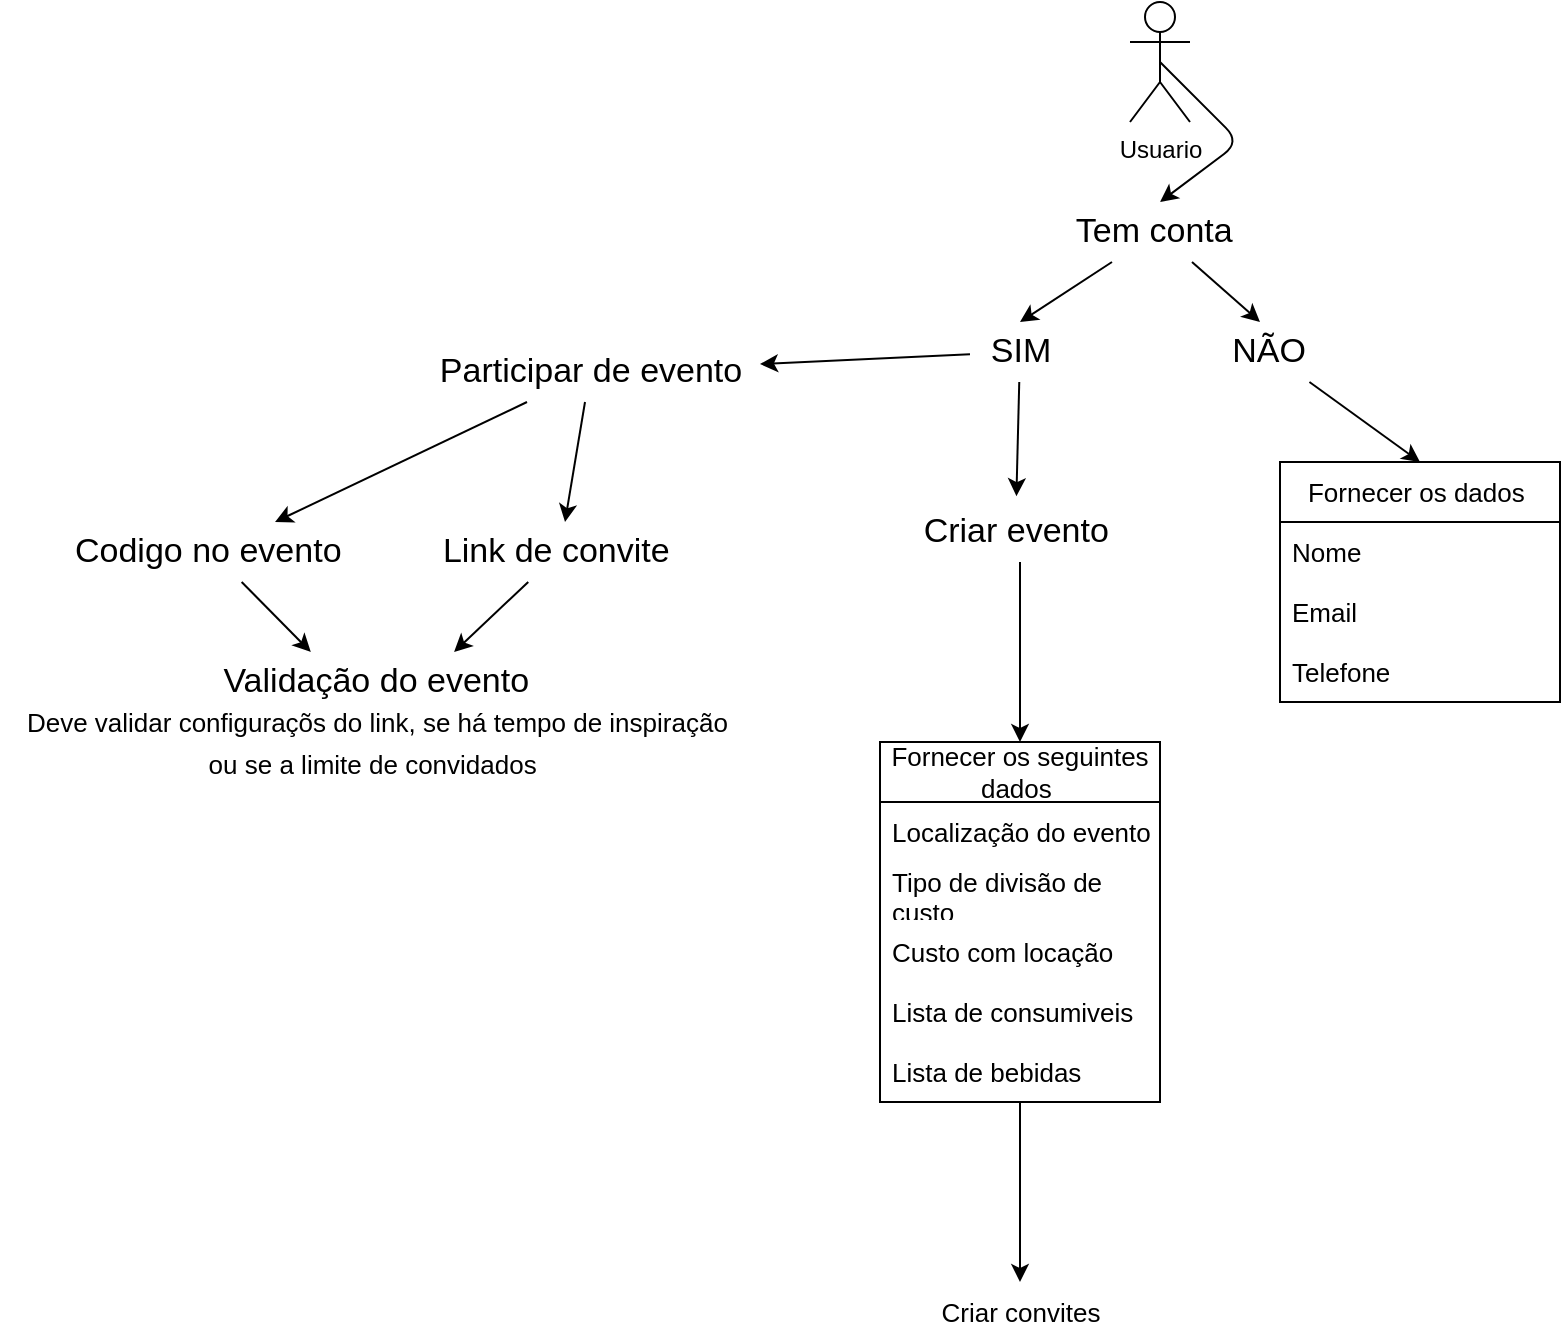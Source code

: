 <mxfile>
    <diagram id="jn-Cg3QizQ3yQqAr4hrQ" name="Page-1">
        <mxGraphModel dx="1264" dy="820" grid="1" gridSize="10" guides="1" tooltips="1" connect="1" arrows="1" fold="1" page="1" pageScale="1" pageWidth="827" pageHeight="1169" math="0" shadow="0">
            <root>
                <mxCell id="0"/>
                <mxCell id="1" parent="0"/>
                <mxCell id="15" style="edgeStyle=none;html=1;exitX=0.5;exitY=0.5;exitDx=0;exitDy=0;exitPerimeter=0;fontSize=17;" edge="1" parent="1" source="2">
                    <mxGeometry relative="1" as="geometry">
                        <mxPoint x="620" y="120" as="targetPoint"/>
                        <Array as="points">
                            <mxPoint x="660" y="90"/>
                        </Array>
                    </mxGeometry>
                </mxCell>
                <mxCell id="2" value="Usuario" style="shape=umlActor;verticalLabelPosition=bottom;verticalAlign=top;html=1;outlineConnect=0;" vertex="1" parent="1">
                    <mxGeometry x="605" y="20" width="30" height="60" as="geometry"/>
                </mxCell>
                <mxCell id="20" style="edgeStyle=none;html=1;fontSize=17;" edge="1" parent="1" source="19">
                    <mxGeometry relative="1" as="geometry">
                        <mxPoint x="550" y="180" as="targetPoint"/>
                    </mxGeometry>
                </mxCell>
                <mxCell id="21" style="edgeStyle=none;html=1;fontSize=17;" edge="1" parent="1" source="19">
                    <mxGeometry relative="1" as="geometry">
                        <mxPoint x="670" y="180" as="targetPoint"/>
                    </mxGeometry>
                </mxCell>
                <mxCell id="19" value="Tem conta&amp;nbsp;" style="text;html=1;align=center;verticalAlign=middle;resizable=0;points=[];autosize=1;strokeColor=none;fillColor=none;fontSize=17;" vertex="1" parent="1">
                    <mxGeometry x="564" y="120" width="110" height="30" as="geometry"/>
                </mxCell>
                <mxCell id="24" style="edgeStyle=none;html=1;fontSize=17;entryX=0.485;entryY=-0.097;entryDx=0;entryDy=0;entryPerimeter=0;" edge="1" parent="1" source="22" target="27">
                    <mxGeometry relative="1" as="geometry">
                        <mxPoint x="460" y="240" as="targetPoint"/>
                        <Array as="points"/>
                    </mxGeometry>
                </mxCell>
                <mxCell id="26" style="edgeStyle=none;html=1;fontSize=17;" edge="1" parent="1" source="22" target="29">
                    <mxGeometry relative="1" as="geometry">
                        <mxPoint x="550" y="240" as="targetPoint"/>
                    </mxGeometry>
                </mxCell>
                <mxCell id="22" value="SIM" style="text;html=1;align=center;verticalAlign=middle;resizable=0;points=[];autosize=1;strokeColor=none;fillColor=none;fontSize=17;" vertex="1" parent="1">
                    <mxGeometry x="525" y="180" width="50" height="30" as="geometry"/>
                </mxCell>
                <mxCell id="53" style="edgeStyle=none;html=1;fontSize=13;entryX=0.5;entryY=0;entryDx=0;entryDy=0;" edge="1" parent="1" source="23" target="54">
                    <mxGeometry relative="1" as="geometry">
                        <mxPoint x="750" y="240" as="targetPoint"/>
                    </mxGeometry>
                </mxCell>
                <mxCell id="23" value="NÃO" style="text;html=1;align=center;verticalAlign=middle;resizable=0;points=[];autosize=1;strokeColor=none;fillColor=none;fontSize=17;" vertex="1" parent="1">
                    <mxGeometry x="644" y="180" width="60" height="30" as="geometry"/>
                </mxCell>
                <mxCell id="38" style="edgeStyle=none;html=1;fontSize=13;" edge="1" parent="1" source="27" target="39">
                    <mxGeometry relative="1" as="geometry">
                        <mxPoint x="550" y="380" as="targetPoint"/>
                    </mxGeometry>
                </mxCell>
                <mxCell id="27" value="Criar evento&amp;nbsp;" style="text;html=1;align=center;verticalAlign=middle;resizable=0;points=[];autosize=1;strokeColor=none;fillColor=none;fontSize=17;" vertex="1" parent="1">
                    <mxGeometry x="490" y="270" width="120" height="30" as="geometry"/>
                </mxCell>
                <mxCell id="30" style="edgeStyle=none;html=1;fontSize=17;" edge="1" parent="1" source="29" target="32">
                    <mxGeometry relative="1" as="geometry">
                        <mxPoint x="450" y="340.0" as="targetPoint"/>
                    </mxGeometry>
                </mxCell>
                <mxCell id="31" style="edgeStyle=none;html=1;fontSize=17;" edge="1" parent="1" source="29" target="33">
                    <mxGeometry relative="1" as="geometry">
                        <mxPoint x="580" y="340" as="targetPoint"/>
                    </mxGeometry>
                </mxCell>
                <mxCell id="29" value="Participar de evento" style="text;html=1;align=center;verticalAlign=middle;resizable=0;points=[];autosize=1;strokeColor=none;fillColor=none;fontSize=17;" vertex="1" parent="1">
                    <mxGeometry x="250" y="190" width="170" height="30" as="geometry"/>
                </mxCell>
                <mxCell id="34" style="edgeStyle=none;html=1;fontSize=17;" edge="1" parent="1" source="32" target="36">
                    <mxGeometry relative="1" as="geometry">
                        <mxPoint x="216" y="355.0" as="targetPoint"/>
                    </mxGeometry>
                </mxCell>
                <mxCell id="32" value="Codigo no evento&amp;nbsp;" style="text;html=1;align=center;verticalAlign=middle;resizable=0;points=[];autosize=1;strokeColor=none;fillColor=none;fontSize=17;" vertex="1" parent="1">
                    <mxGeometry x="66" y="280" width="160" height="30" as="geometry"/>
                </mxCell>
                <mxCell id="35" style="edgeStyle=none;html=1;fontSize=17;" edge="1" parent="1" source="33" target="36">
                    <mxGeometry relative="1" as="geometry">
                        <mxPoint x="226" y="355.0" as="targetPoint"/>
                    </mxGeometry>
                </mxCell>
                <mxCell id="33" value="Link de convite&amp;nbsp;" style="text;html=1;align=center;verticalAlign=middle;resizable=0;points=[];autosize=1;strokeColor=none;fillColor=none;fontSize=17;" vertex="1" parent="1">
                    <mxGeometry x="250" y="280" width="140" height="30" as="geometry"/>
                </mxCell>
                <mxCell id="36" value="Validação do evento&amp;nbsp;&lt;br style=&quot;font-size: 13px;&quot;&gt;&lt;font style=&quot;font-size: 13px;&quot;&gt;Deve validar configuraçõs do link, se há tempo de inspiração&amp;nbsp;&lt;br&gt;&lt;/font&gt;&lt;font style=&quot;font-size: 13px;&quot;&gt;ou se a limite de convidados&amp;nbsp;&lt;/font&gt;&lt;font style=&quot;font-size: 17px;&quot;&gt;&amp;nbsp;&lt;br&gt;&lt;/font&gt;" style="text;html=1;align=center;verticalAlign=middle;resizable=0;points=[];autosize=1;strokeColor=none;fillColor=none;fontSize=17;" vertex="1" parent="1">
                    <mxGeometry x="40" y="345" width="380" height="70" as="geometry"/>
                </mxCell>
                <mxCell id="51" style="edgeStyle=none;html=1;fontSize=13;" edge="1" parent="1" source="39" target="52">
                    <mxGeometry relative="1" as="geometry">
                        <mxPoint x="550" y="660" as="targetPoint"/>
                    </mxGeometry>
                </mxCell>
                <mxCell id="39" value="Fornecer os seguintes dados&amp;nbsp;" style="swimlane;fontStyle=0;childLayout=stackLayout;horizontal=1;startSize=30;horizontalStack=0;resizeParent=1;resizeParentMax=0;resizeLast=0;collapsible=1;marginBottom=0;whiteSpace=wrap;html=1;fontSize=13;" vertex="1" parent="1">
                    <mxGeometry x="480" y="390" width="140" height="180" as="geometry"/>
                </mxCell>
                <mxCell id="40" value="Localização do evento" style="text;strokeColor=none;fillColor=none;align=left;verticalAlign=middle;spacingLeft=4;spacingRight=4;overflow=hidden;points=[[0,0.5],[1,0.5]];portConstraint=eastwest;rotatable=0;whiteSpace=wrap;html=1;fontSize=13;" vertex="1" parent="39">
                    <mxGeometry y="30" width="140" height="30" as="geometry"/>
                </mxCell>
                <mxCell id="41" value="Tipo de divisão de custo" style="text;strokeColor=none;fillColor=none;align=left;verticalAlign=middle;spacingLeft=4;spacingRight=4;overflow=hidden;points=[[0,0.5],[1,0.5]];portConstraint=eastwest;rotatable=0;whiteSpace=wrap;html=1;fontSize=13;" vertex="1" parent="39">
                    <mxGeometry y="60" width="140" height="30" as="geometry"/>
                </mxCell>
                <mxCell id="42" value="Custo com locação&amp;nbsp;" style="text;strokeColor=none;fillColor=none;align=left;verticalAlign=middle;spacingLeft=4;spacingRight=4;overflow=hidden;points=[[0,0.5],[1,0.5]];portConstraint=eastwest;rotatable=0;whiteSpace=wrap;html=1;fontSize=13;" vertex="1" parent="39">
                    <mxGeometry y="90" width="140" height="30" as="geometry"/>
                </mxCell>
                <mxCell id="45" value="Lista de consumiveis" style="text;strokeColor=none;fillColor=none;align=left;verticalAlign=middle;spacingLeft=4;spacingRight=4;overflow=hidden;points=[[0,0.5],[1,0.5]];portConstraint=eastwest;rotatable=0;whiteSpace=wrap;html=1;fontSize=13;" vertex="1" parent="39">
                    <mxGeometry y="120" width="140" height="30" as="geometry"/>
                </mxCell>
                <mxCell id="47" value="Lista de bebidas" style="text;strokeColor=none;fillColor=none;align=left;verticalAlign=middle;spacingLeft=4;spacingRight=4;overflow=hidden;points=[[0,0.5],[1,0.5]];portConstraint=eastwest;rotatable=0;whiteSpace=wrap;html=1;fontSize=13;" vertex="1" parent="39">
                    <mxGeometry y="150" width="140" height="30" as="geometry"/>
                </mxCell>
                <mxCell id="52" value="Criar convites" style="text;html=1;align=center;verticalAlign=middle;resizable=0;points=[];autosize=1;strokeColor=none;fillColor=none;fontSize=13;" vertex="1" parent="1">
                    <mxGeometry x="500" y="660" width="100" height="30" as="geometry"/>
                </mxCell>
                <mxCell id="54" value="Fornecer os dados&amp;nbsp;" style="swimlane;fontStyle=0;childLayout=stackLayout;horizontal=1;startSize=30;horizontalStack=0;resizeParent=1;resizeParentMax=0;resizeLast=0;collapsible=1;marginBottom=0;whiteSpace=wrap;html=1;fontSize=13;" vertex="1" parent="1">
                    <mxGeometry x="680" y="250" width="140" height="120" as="geometry"/>
                </mxCell>
                <mxCell id="55" value="Nome&amp;nbsp;" style="text;strokeColor=none;fillColor=none;align=left;verticalAlign=middle;spacingLeft=4;spacingRight=4;overflow=hidden;points=[[0,0.5],[1,0.5]];portConstraint=eastwest;rotatable=0;whiteSpace=wrap;html=1;fontSize=13;" vertex="1" parent="54">
                    <mxGeometry y="30" width="140" height="30" as="geometry"/>
                </mxCell>
                <mxCell id="56" value="Email" style="text;strokeColor=none;fillColor=none;align=left;verticalAlign=middle;spacingLeft=4;spacingRight=4;overflow=hidden;points=[[0,0.5],[1,0.5]];portConstraint=eastwest;rotatable=0;whiteSpace=wrap;html=1;fontSize=13;" vertex="1" parent="54">
                    <mxGeometry y="60" width="140" height="30" as="geometry"/>
                </mxCell>
                <mxCell id="57" value="Telefone" style="text;strokeColor=none;fillColor=none;align=left;verticalAlign=middle;spacingLeft=4;spacingRight=4;overflow=hidden;points=[[0,0.5],[1,0.5]];portConstraint=eastwest;rotatable=0;whiteSpace=wrap;html=1;fontSize=13;" vertex="1" parent="54">
                    <mxGeometry y="90" width="140" height="30" as="geometry"/>
                </mxCell>
            </root>
        </mxGraphModel>
    </diagram>
</mxfile>
